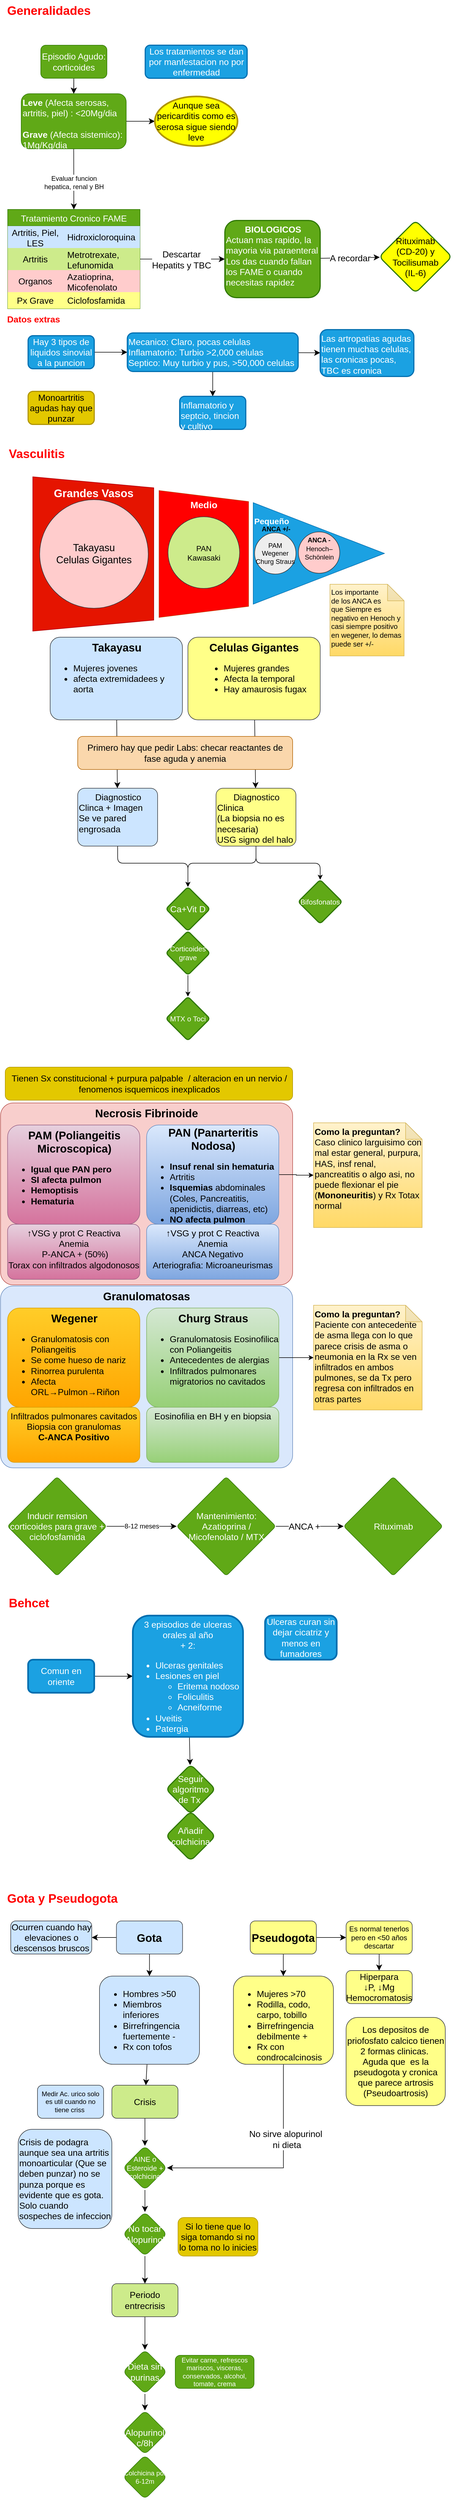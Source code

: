 <mxfile version="21.3.8" type="github">
  <diagram name="Page-1" id="YMc2Lb0-uA0RhdW9XWHS">
    <mxGraphModel dx="1333" dy="1077" grid="1" gridSize="10" guides="1" tooltips="1" connect="1" arrows="1" fold="1" page="1" pageScale="1" pageWidth="850" pageHeight="1100" math="0" shadow="0">
      <root>
        <mxCell id="0" />
        <mxCell id="1" parent="0" />
        <mxCell id="4y5AUWpvbyg9ipKsHKwL-21" value="" style="triangle;whiteSpace=wrap;html=1;fillColor=#1ba1e2;fontColor=#ffffff;strokeColor=#006EAF;" vertex="1" parent="1">
          <mxGeometry x="488.5" y="952" width="238" height="184" as="geometry" />
        </mxCell>
        <mxCell id="4y5AUWpvbyg9ipKsHKwL-20" value="Medio" style="shape=trapezoid;perimeter=trapezoidPerimeter;whiteSpace=wrap;html=1;fixedSize=1;direction=south;fillColor=#FF0000;strokeColor=#C73500;fontColor=#FFFFFF;verticalAlign=top;fontStyle=1;fontSize=17;spacingTop=10;" vertex="1" parent="1">
          <mxGeometry x="317.63" y="930" width="162.37" height="230" as="geometry" />
        </mxCell>
        <mxCell id="4y5AUWpvbyg9ipKsHKwL-19" value="Grandes Vasos" style="shape=trapezoid;perimeter=trapezoidPerimeter;whiteSpace=wrap;html=1;fixedSize=1;direction=south;fillColor=#e51400;strokeColor=#B20000;fontColor=#ffffff;verticalAlign=top;fontStyle=1;fontSize=20;spacingTop=11;" vertex="1" parent="1">
          <mxGeometry x="88.5" y="905" width="219.5" height="280" as="geometry" />
        </mxCell>
        <mxCell id="4y5AUWpvbyg9ipKsHKwL-12" value="Granulomatosas" style="rounded=1;whiteSpace=wrap;html=1;fillColor=#dae8fc;strokeColor=#6c8ebf;arcSize=7;verticalAlign=top;fontStyle=1;fontSize=20;" vertex="1" parent="1">
          <mxGeometry x="30" y="2373" width="530" height="330" as="geometry" />
        </mxCell>
        <mxCell id="4y5AUWpvbyg9ipKsHKwL-11" value="Necrosis Fibrinoide" style="rounded=1;whiteSpace=wrap;html=1;fillColor=#f8cecc;strokeColor=#b85450;arcSize=7;verticalAlign=top;fontStyle=1;fontSize=20;" vertex="1" parent="1">
          <mxGeometry x="30" y="2041" width="530" height="330" as="geometry" />
        </mxCell>
        <mxCell id="9BNh7RZpfPYm2C82WYNC-1" value="Generalidades" style="text;strokeColor=none;fillColor=none;html=1;fontSize=22;fontStyle=1;verticalAlign=middle;align=left;fontColor=#FF0000;" parent="1" vertex="1">
          <mxGeometry x="40" y="40" width="100" height="40" as="geometry" />
        </mxCell>
        <mxCell id="K8N9iO58r2tab0btmSAy-5" value="" style="edgeStyle=none;curved=1;rounded=0;orthogonalLoop=1;jettySize=auto;html=1;fontSize=12;startSize=8;endSize=8;" parent="1" source="9BNh7RZpfPYm2C82WYNC-2" target="K8N9iO58r2tab0btmSAy-4" edge="1">
          <mxGeometry relative="1" as="geometry" />
        </mxCell>
        <mxCell id="K8N9iO58r2tab0btmSAy-6" value="Descartar&lt;br&gt;Hepatits y TBC" style="edgeLabel;html=1;align=center;verticalAlign=middle;resizable=0;points=[];fontSize=16;" parent="K8N9iO58r2tab0btmSAy-5" vertex="1" connectable="0">
          <mxGeometry x="-0.44" y="-1" relative="1" as="geometry">
            <mxPoint x="32" as="offset" />
          </mxGeometry>
        </mxCell>
        <mxCell id="9BNh7RZpfPYm2C82WYNC-2" value="Tratamiento Cronico FAME" style="shape=table;startSize=30;container=1;collapsible=0;childLayout=tableLayout;fixedRows=1;rowLines=0;fontStyle=0;strokeColor=#2D7600;fontSize=16;fillColor=#60a917;fontColor=#ffffff;" parent="1" vertex="1">
          <mxGeometry x="43" y="420" width="240" height="180" as="geometry" />
        </mxCell>
        <mxCell id="9BNh7RZpfPYm2C82WYNC-3" value="" style="shape=tableRow;horizontal=0;startSize=0;swimlaneHead=0;swimlaneBody=0;top=0;left=0;bottom=0;right=0;collapsible=0;dropTarget=0;fillColor=none;points=[[0,0.5],[1,0.5]];portConstraint=eastwest;strokeColor=inherit;fontSize=16;" parent="9BNh7RZpfPYm2C82WYNC-2" vertex="1">
          <mxGeometry y="30" width="240" height="40" as="geometry" />
        </mxCell>
        <mxCell id="9BNh7RZpfPYm2C82WYNC-4" value="Artritis, Piel, LES" style="shape=partialRectangle;html=1;whiteSpace=wrap;connectable=0;fillColor=#cce5ff;top=0;left=0;bottom=0;right=0;overflow=hidden;pointerEvents=1;strokeColor=#36393d;fontSize=16;" parent="9BNh7RZpfPYm2C82WYNC-3" vertex="1">
          <mxGeometry width="100" height="40" as="geometry">
            <mxRectangle width="100" height="40" as="alternateBounds" />
          </mxGeometry>
        </mxCell>
        <mxCell id="9BNh7RZpfPYm2C82WYNC-5" value="Hidroxicloroquina" style="shape=partialRectangle;html=1;whiteSpace=wrap;connectable=0;fillColor=#cce5ff;top=0;left=0;bottom=0;right=0;align=left;spacingLeft=6;overflow=hidden;strokeColor=#36393d;fontSize=16;" parent="9BNh7RZpfPYm2C82WYNC-3" vertex="1">
          <mxGeometry x="100" width="140" height="40" as="geometry">
            <mxRectangle width="140" height="40" as="alternateBounds" />
          </mxGeometry>
        </mxCell>
        <mxCell id="9BNh7RZpfPYm2C82WYNC-6" value="" style="shape=tableRow;horizontal=0;startSize=0;swimlaneHead=0;swimlaneBody=0;top=0;left=0;bottom=0;right=0;collapsible=0;dropTarget=0;fillColor=none;points=[[0,0.5],[1,0.5]];portConstraint=eastwest;strokeColor=inherit;fontSize=16;" parent="9BNh7RZpfPYm2C82WYNC-2" vertex="1">
          <mxGeometry y="70" width="240" height="40" as="geometry" />
        </mxCell>
        <mxCell id="9BNh7RZpfPYm2C82WYNC-7" value="Artritis" style="shape=partialRectangle;html=1;whiteSpace=wrap;connectable=0;fillColor=#cdeb8b;top=0;left=0;bottom=0;right=0;overflow=hidden;strokeColor=#36393d;fontSize=16;" parent="9BNh7RZpfPYm2C82WYNC-6" vertex="1">
          <mxGeometry width="100" height="40" as="geometry">
            <mxRectangle width="100" height="40" as="alternateBounds" />
          </mxGeometry>
        </mxCell>
        <mxCell id="9BNh7RZpfPYm2C82WYNC-8" value="Metrotrexate, Lefunomida" style="shape=partialRectangle;html=1;whiteSpace=wrap;connectable=0;fillColor=#cdeb8b;top=0;left=0;bottom=0;right=0;align=left;spacingLeft=6;overflow=hidden;strokeColor=#36393d;fontSize=16;" parent="9BNh7RZpfPYm2C82WYNC-6" vertex="1">
          <mxGeometry x="100" width="140" height="40" as="geometry">
            <mxRectangle width="140" height="40" as="alternateBounds" />
          </mxGeometry>
        </mxCell>
        <mxCell id="K8N9iO58r2tab0btmSAy-8" value="" style="rounded=1;whiteSpace=wrap;html=1;fontSize=16;" parent="9BNh7RZpfPYm2C82WYNC-6" vertex="1">
          <mxGeometry x="240" height="40" as="geometry">
            <mxRectangle width="NaN" height="40" as="alternateBounds" />
          </mxGeometry>
        </mxCell>
        <mxCell id="9BNh7RZpfPYm2C82WYNC-9" value="" style="shape=tableRow;horizontal=0;startSize=0;swimlaneHead=0;swimlaneBody=0;top=0;left=0;bottom=0;right=0;collapsible=0;dropTarget=0;fillColor=none;points=[[0,0.5],[1,0.5]];portConstraint=eastwest;strokeColor=inherit;fontSize=16;" parent="9BNh7RZpfPYm2C82WYNC-2" vertex="1">
          <mxGeometry y="110" width="240" height="40" as="geometry" />
        </mxCell>
        <mxCell id="9BNh7RZpfPYm2C82WYNC-10" value="Organos" style="shape=partialRectangle;html=1;whiteSpace=wrap;connectable=0;fillColor=#ffcccc;top=0;left=0;bottom=0;right=0;overflow=hidden;strokeColor=#36393d;fontSize=16;" parent="9BNh7RZpfPYm2C82WYNC-9" vertex="1">
          <mxGeometry width="100" height="40" as="geometry">
            <mxRectangle width="100" height="40" as="alternateBounds" />
          </mxGeometry>
        </mxCell>
        <mxCell id="9BNh7RZpfPYm2C82WYNC-11" value="Azatioprina, Micofenolato" style="shape=partialRectangle;html=1;whiteSpace=wrap;connectable=0;fillColor=#ffcccc;top=0;left=0;bottom=0;right=0;align=left;spacingLeft=6;overflow=hidden;strokeColor=#36393d;fontSize=16;" parent="9BNh7RZpfPYm2C82WYNC-9" vertex="1">
          <mxGeometry x="100" width="140" height="40" as="geometry">
            <mxRectangle width="140" height="40" as="alternateBounds" />
          </mxGeometry>
        </mxCell>
        <mxCell id="9BNh7RZpfPYm2C82WYNC-15" style="shape=tableRow;horizontal=0;startSize=0;swimlaneHead=0;swimlaneBody=0;top=0;left=0;bottom=0;right=0;collapsible=0;dropTarget=0;fillColor=none;points=[[0,0.5],[1,0.5]];portConstraint=eastwest;strokeColor=inherit;fontSize=16;" parent="9BNh7RZpfPYm2C82WYNC-2" vertex="1">
          <mxGeometry y="150" width="240" height="30" as="geometry" />
        </mxCell>
        <mxCell id="9BNh7RZpfPYm2C82WYNC-16" value="Px Grave" style="shape=partialRectangle;html=1;whiteSpace=wrap;connectable=0;fillColor=#ffff88;top=0;left=0;bottom=0;right=0;overflow=hidden;strokeColor=#36393d;fontSize=16;" parent="9BNh7RZpfPYm2C82WYNC-15" vertex="1">
          <mxGeometry width="100" height="30" as="geometry">
            <mxRectangle width="100" height="30" as="alternateBounds" />
          </mxGeometry>
        </mxCell>
        <mxCell id="9BNh7RZpfPYm2C82WYNC-17" value="Ciclofosfamida" style="shape=partialRectangle;html=1;whiteSpace=wrap;connectable=0;fillColor=#ffff88;top=0;left=0;bottom=0;right=0;align=left;spacingLeft=6;overflow=hidden;strokeColor=#36393d;fontSize=16;" parent="9BNh7RZpfPYm2C82WYNC-15" vertex="1">
          <mxGeometry x="100" width="140" height="30" as="geometry">
            <mxRectangle width="140" height="30" as="alternateBounds" />
          </mxGeometry>
        </mxCell>
        <mxCell id="K8N9iO58r2tab0btmSAy-10" value="" style="rounded=1;whiteSpace=wrap;html=1;fontSize=16;" parent="9BNh7RZpfPYm2C82WYNC-15" vertex="1">
          <mxGeometry x="240" height="30" as="geometry">
            <mxRectangle width="NaN" height="30" as="alternateBounds" />
          </mxGeometry>
        </mxCell>
        <mxCell id="K8N9iO58r2tab0btmSAy-16" value="A recordar" style="edgeStyle=none;curved=1;rounded=0;orthogonalLoop=1;jettySize=auto;html=1;fontSize=16;startSize=8;endSize=8;" parent="1" source="K8N9iO58r2tab0btmSAy-4" target="K8N9iO58r2tab0btmSAy-15" edge="1">
          <mxGeometry relative="1" as="geometry" />
        </mxCell>
        <mxCell id="K8N9iO58r2tab0btmSAy-4" value="&lt;div style=&quot;text-align: center;&quot;&gt;&lt;span style=&quot;background-color: initial;&quot;&gt;&lt;b&gt;BIOLOGICOS&lt;/b&gt;&lt;/span&gt;&lt;/div&gt;Actuan mas rapido, la mayoria via paraenteral&lt;br&gt;Los das cuando fallan los FAME o cuando necesitas rapidez" style="whiteSpace=wrap;html=1;fontSize=16;fillColor=#60a917;strokeColor=#2D7600;fontColor=#ffffff;startSize=30;fontStyle=0;align=left;rounded=1;verticalAlign=top;strokeWidth=2;" parent="1" vertex="1">
          <mxGeometry x="437" y="440" width="173" height="140" as="geometry" />
        </mxCell>
        <mxCell id="K8N9iO58r2tab0btmSAy-14" value="Evaluar funcion &lt;br&gt;hepatica, renal y BH" style="edgeStyle=none;curved=1;rounded=0;orthogonalLoop=1;jettySize=auto;html=1;entryX=0.5;entryY=0;entryDx=0;entryDy=0;fontSize=12;startSize=8;endSize=8;exitX=0.5;exitY=1;exitDx=0;exitDy=0;" parent="1" source="K8N9iO58r2tab0btmSAy-27" target="9BNh7RZpfPYm2C82WYNC-2" edge="1">
          <mxGeometry x="0.111" relative="1" as="geometry">
            <mxPoint x="163" y="184" as="sourcePoint" />
            <mxPoint x="162" y="371" as="targetPoint" />
            <mxPoint as="offset" />
          </mxGeometry>
        </mxCell>
        <mxCell id="K8N9iO58r2tab0btmSAy-28" value="" style="edgeStyle=none;curved=1;rounded=0;orthogonalLoop=1;jettySize=auto;html=1;fontSize=12;startSize=8;endSize=8;" parent="1" source="K8N9iO58r2tab0btmSAy-7" target="K8N9iO58r2tab0btmSAy-27" edge="1">
          <mxGeometry relative="1" as="geometry" />
        </mxCell>
        <mxCell id="K8N9iO58r2tab0btmSAy-7" value="Episodio Agudo:&lt;br&gt;corticoides" style="rounded=1;whiteSpace=wrap;html=1;fontSize=16;fillColor=#60a917;fontColor=#ffffff;strokeColor=#2D7600;" parent="1" vertex="1">
          <mxGeometry x="103" y="122" width="120" height="60" as="geometry" />
        </mxCell>
        <mxCell id="K8N9iO58r2tab0btmSAy-15" value="Rituximab&lt;br&gt;(CD-20) y Tocilisumab &lt;br&gt;(IL-6)" style="rhombus;whiteSpace=wrap;html=1;fontSize=16;align=center;verticalAlign=middle;fillColor=#FFFF00;strokeColor=#2D7600;fontColor=#000000;startSize=30;fontStyle=0;rounded=1;strokeWidth=2;" parent="1" vertex="1">
          <mxGeometry x="717" y="440" width="132" height="131.5" as="geometry" />
        </mxCell>
        <mxCell id="K8N9iO58r2tab0btmSAy-21" value="" style="edgeStyle=none;curved=1;rounded=0;orthogonalLoop=1;jettySize=auto;html=1;fontSize=12;startSize=8;endSize=8;" parent="1" source="K8N9iO58r2tab0btmSAy-17" target="K8N9iO58r2tab0btmSAy-20" edge="1">
          <mxGeometry relative="1" as="geometry" />
        </mxCell>
        <mxCell id="K8N9iO58r2tab0btmSAy-17" value="Hay 3 tipos de liquidos sinovial a la puncion" style="rounded=1;whiteSpace=wrap;html=1;fontSize=16;fillColor=#1ba1e2;fontColor=#ffffff;strokeColor=#006EAF;strokeWidth=2;" parent="1" vertex="1">
          <mxGeometry x="80" y="649" width="120" height="60" as="geometry" />
        </mxCell>
        <mxCell id="K8N9iO58r2tab0btmSAy-18" value="Datos extras" style="text;strokeColor=none;fillColor=none;html=1;fontSize=16;fontStyle=1;verticalAlign=middle;align=left;fontColor=#FF0000;" parent="1" vertex="1">
          <mxGeometry x="40" y="599" width="100" height="40" as="geometry" />
        </mxCell>
        <mxCell id="K8N9iO58r2tab0btmSAy-23" value="" style="edgeStyle=none;curved=1;rounded=0;orthogonalLoop=1;jettySize=auto;html=1;fontSize=12;startSize=8;endSize=8;" parent="1" source="K8N9iO58r2tab0btmSAy-20" target="K8N9iO58r2tab0btmSAy-22" edge="1">
          <mxGeometry relative="1" as="geometry" />
        </mxCell>
        <mxCell id="K8N9iO58r2tab0btmSAy-25" value="" style="edgeStyle=none;curved=1;rounded=0;orthogonalLoop=1;jettySize=auto;html=1;fontSize=12;startSize=8;endSize=8;" parent="1" source="K8N9iO58r2tab0btmSAy-20" target="K8N9iO58r2tab0btmSAy-24" edge="1">
          <mxGeometry relative="1" as="geometry" />
        </mxCell>
        <mxCell id="K8N9iO58r2tab0btmSAy-20" value="&lt;div style=&quot;&quot;&gt;&lt;span style=&quot;background-color: initial;&quot;&gt;Mecanico: Claro, pocas celulas&lt;/span&gt;&lt;/div&gt;&lt;div style=&quot;&quot;&gt;&lt;span style=&quot;background-color: initial;&quot;&gt;Inflamatorio: Turbio &amp;gt;2,000 celulas&lt;/span&gt;&lt;/div&gt;&lt;div style=&quot;&quot;&gt;&lt;span style=&quot;background-color: initial;&quot;&gt;Septico: Muy turbio y pus, &amp;gt;50,000 celulas&lt;/span&gt;&lt;/div&gt;" style="rounded=1;whiteSpace=wrap;html=1;fontSize=16;align=left;verticalAlign=top;fillColor=#1ba1e2;fontColor=#ffffff;strokeColor=#006EAF;strokeWidth=2;" parent="1" vertex="1">
          <mxGeometry x="260" y="644" width="310" height="70" as="geometry" />
        </mxCell>
        <mxCell id="K8N9iO58r2tab0btmSAy-22" value="Las artropatias agudas tienen muchas celulas, las cronicas pocas, TBC es cronica" style="whiteSpace=wrap;html=1;fontSize=16;align=left;verticalAlign=top;rounded=1;fillColor=#1ba1e2;fontColor=#ffffff;strokeColor=#006EAF;strokeWidth=2;" parent="1" vertex="1">
          <mxGeometry x="610" y="638" width="170" height="85" as="geometry" />
        </mxCell>
        <mxCell id="K8N9iO58r2tab0btmSAy-24" value="Inflamatorio y septcio, tincion y cultivo" style="whiteSpace=wrap;html=1;fontSize=16;align=left;verticalAlign=top;rounded=1;fillColor=#1ba1e2;fontColor=#ffffff;strokeColor=#006EAF;strokeWidth=2;" parent="1" vertex="1">
          <mxGeometry x="355" y="759" width="120" height="60" as="geometry" />
        </mxCell>
        <mxCell id="K8N9iO58r2tab0btmSAy-26" value="Los tratamientos se dan por manfestacion no por enfermedad" style="rounded=1;whiteSpace=wrap;html=1;fontSize=16;fillColor=#1ba1e2;fontColor=#ffffff;strokeColor=#006EAF;strokeWidth=2;" parent="1" vertex="1">
          <mxGeometry x="292.5" y="122" width="185" height="60" as="geometry" />
        </mxCell>
        <mxCell id="K8N9iO58r2tab0btmSAy-29" value="" style="edgeStyle=none;curved=1;rounded=0;orthogonalLoop=1;jettySize=auto;html=1;entryX=0.5;entryY=0;entryDx=0;entryDy=0;fontSize=12;startSize=8;endSize=8;exitX=0.5;exitY=1;exitDx=0;exitDy=0;" parent="1" target="K8N9iO58r2tab0btmSAy-27" edge="1">
          <mxGeometry x="0.348" relative="1" as="geometry">
            <mxPoint x="163" y="184" as="sourcePoint" />
            <mxPoint x="162" y="371" as="targetPoint" />
            <mxPoint as="offset" />
          </mxGeometry>
        </mxCell>
        <mxCell id="K8N9iO58r2tab0btmSAy-32" value="" style="edgeStyle=none;curved=1;rounded=0;orthogonalLoop=1;jettySize=auto;html=1;fontSize=12;startSize=8;endSize=8;" parent="1" source="K8N9iO58r2tab0btmSAy-27" target="K8N9iO58r2tab0btmSAy-31" edge="1">
          <mxGeometry relative="1" as="geometry" />
        </mxCell>
        <mxCell id="K8N9iO58r2tab0btmSAy-27" value="&lt;b&gt;Leve &lt;/b&gt;(Afecta serosas, artritis, piel) : &amp;lt;20Mg/dia&lt;br&gt;&lt;br&gt;&lt;b&gt;Grave &lt;/b&gt;(Afecta sistemico): 1Mg/Kg/dia" style="rounded=1;whiteSpace=wrap;html=1;fontSize=16;fillColor=#60a917;fontColor=#ffffff;strokeColor=#2D7600;verticalAlign=top;align=left;" parent="1" vertex="1">
          <mxGeometry x="67.5" y="210" width="190.5" height="100" as="geometry" />
        </mxCell>
        <mxCell id="K8N9iO58r2tab0btmSAy-31" value="Aunque sea pericarditis como es serosa sigue siendo leve" style="ellipse;whiteSpace=wrap;html=1;fontSize=16;fillColor=#FFFF00;strokeColor=#B09500;fontColor=#000000;rounded=1;strokeWidth=3;" parent="1" vertex="1">
          <mxGeometry x="310" y="215" width="150" height="90" as="geometry" />
        </mxCell>
        <mxCell id="mQVOSBeh4m7pWJb2d_9q-5" value="Vasculitis" style="text;strokeColor=none;fillColor=none;html=1;fontSize=22;fontStyle=1;verticalAlign=middle;align=left;fontColor=#FF0000;" parent="1" vertex="1">
          <mxGeometry x="43" y="844" width="100" height="40" as="geometry" />
        </mxCell>
        <mxCell id="mQVOSBeh4m7pWJb2d_9q-10" value="" style="edgeStyle=none;curved=1;rounded=0;orthogonalLoop=1;jettySize=auto;html=1;fontSize=12;startSize=8;endSize=8;" parent="1" source="mQVOSBeh4m7pWJb2d_9q-7" target="mQVOSBeh4m7pWJb2d_9q-9" edge="1">
          <mxGeometry relative="1" as="geometry" />
        </mxCell>
        <mxCell id="mQVOSBeh4m7pWJb2d_9q-7" value="&lt;div style=&quot;text-align: center;&quot;&gt;&lt;span style=&quot;background-color: initial;&quot;&gt;&lt;b&gt;&lt;font style=&quot;font-size: 20px;&quot;&gt;Takayasu&lt;/font&gt;&lt;/b&gt;&lt;/span&gt;&lt;/div&gt;&lt;ul&gt;&lt;li&gt;Mujeres jovenes&lt;/li&gt;&lt;li&gt;afecta extremidadees y aorta&lt;/li&gt;&lt;/ul&gt;" style="rounded=1;whiteSpace=wrap;html=1;fontSize=16;verticalAlign=top;align=left;arcSize=12;fillColor=#cce5ff;strokeColor=#36393d;" parent="1" vertex="1">
          <mxGeometry x="120" y="1196" width="240" height="150" as="geometry" />
        </mxCell>
        <mxCell id="mQVOSBeh4m7pWJb2d_9q-12" value="" style="edgeStyle=none;curved=1;rounded=0;orthogonalLoop=1;jettySize=auto;html=1;fontSize=12;startSize=8;endSize=8;" parent="1" source="mQVOSBeh4m7pWJb2d_9q-8" target="mQVOSBeh4m7pWJb2d_9q-11" edge="1">
          <mxGeometry relative="1" as="geometry" />
        </mxCell>
        <mxCell id="mQVOSBeh4m7pWJb2d_9q-8" value="&lt;div style=&quot;&quot;&gt;&lt;span style=&quot;background-color: initial;&quot;&gt;&lt;b&gt;&lt;font style=&quot;font-size: 20px;&quot;&gt;Celulas Gigantes&lt;/font&gt;&lt;/b&gt;&lt;/span&gt;&lt;/div&gt;&lt;ul&gt;&lt;li style=&quot;text-align: left;&quot;&gt;Mujeres grandes&lt;/li&gt;&lt;li style=&quot;text-align: left;&quot;&gt;Afecta la temporal&lt;/li&gt;&lt;li style=&quot;text-align: left;&quot;&gt;Hay amaurosis fugax&lt;/li&gt;&lt;/ul&gt;" style="rounded=1;whiteSpace=wrap;html=1;fontSize=16;verticalAlign=top;align=center;arcSize=12;fillColor=#ffff88;strokeColor=#36393d;" parent="1" vertex="1">
          <mxGeometry x="370" y="1196" width="240" height="150" as="geometry" />
        </mxCell>
        <mxCell id="4y5AUWpvbyg9ipKsHKwL-5" value="" style="edgeStyle=orthogonalEdgeStyle;orthogonalLoop=1;jettySize=auto;html=1;rounded=1;" edge="1" parent="1" source="mQVOSBeh4m7pWJb2d_9q-9" target="4y5AUWpvbyg9ipKsHKwL-4">
          <mxGeometry relative="1" as="geometry">
            <Array as="points">
              <mxPoint x="243" y="1606" />
              <mxPoint x="370" y="1606" />
            </Array>
          </mxGeometry>
        </mxCell>
        <mxCell id="mQVOSBeh4m7pWJb2d_9q-9" value="&lt;div style=&quot;text-align: center;&quot;&gt;&lt;span style=&quot;background-color: initial;&quot;&gt;Diagnostico&lt;/span&gt;&lt;/div&gt;Clinca + Imagen&lt;br&gt;Se ve pared engrosada" style="whiteSpace=wrap;html=1;fontSize=16;align=left;verticalAlign=top;rounded=1;arcSize=12;fillColor=#cce5ff;strokeColor=#36393d;" parent="1" vertex="1">
          <mxGeometry x="170" y="1470" width="145" height="105" as="geometry" />
        </mxCell>
        <mxCell id="4y5AUWpvbyg9ipKsHKwL-3" value="" style="edgeStyle=orthogonalEdgeStyle;rounded=1;orthogonalLoop=1;jettySize=auto;html=1;" edge="1" parent="1" source="mQVOSBeh4m7pWJb2d_9q-11" target="4y5AUWpvbyg9ipKsHKwL-2">
          <mxGeometry relative="1" as="geometry">
            <Array as="points">
              <mxPoint x="494" y="1606" />
              <mxPoint x="610" y="1606" />
            </Array>
          </mxGeometry>
        </mxCell>
        <mxCell id="4y5AUWpvbyg9ipKsHKwL-6" style="edgeStyle=orthogonalEdgeStyle;orthogonalLoop=1;jettySize=auto;html=1;rounded=1;" edge="1" parent="1" source="mQVOSBeh4m7pWJb2d_9q-11" target="4y5AUWpvbyg9ipKsHKwL-4">
          <mxGeometry relative="1" as="geometry">
            <Array as="points">
              <mxPoint x="494" y="1606" />
              <mxPoint x="370" y="1606" />
            </Array>
          </mxGeometry>
        </mxCell>
        <mxCell id="mQVOSBeh4m7pWJb2d_9q-11" value="&lt;div style=&quot;text-align: center;&quot;&gt;&lt;span style=&quot;background-color: initial;&quot;&gt;Diagnostico&lt;/span&gt;&lt;/div&gt;&lt;div style=&quot;&quot;&gt;&lt;span style=&quot;background-color: initial;&quot;&gt;Clinica&lt;/span&gt;&lt;/div&gt;(La biopsia no es necesaria)&lt;br&gt;USG signo del halo" style="whiteSpace=wrap;html=1;fontSize=16;align=left;verticalAlign=top;rounded=1;arcSize=12;fillColor=#ffff88;strokeColor=#36393d;" parent="1" vertex="1">
          <mxGeometry x="421" y="1470" width="145" height="105" as="geometry" />
        </mxCell>
        <mxCell id="mQVOSBeh4m7pWJb2d_9q-13" value="Primero hay que pedir Labs: checar reactantes de fase aguda y anemia" style="rounded=1;whiteSpace=wrap;html=1;fontSize=16;fillColor=#fad7ac;strokeColor=#b46504;" parent="1" vertex="1">
          <mxGeometry x="170" y="1376" width="390" height="60" as="geometry" />
        </mxCell>
        <mxCell id="4y5AUWpvbyg9ipKsHKwL-14" value="" style="edgeStyle=orthogonalEdgeStyle;rounded=0;orthogonalLoop=1;jettySize=auto;html=1;" edge="1" parent="1" source="mQVOSBeh4m7pWJb2d_9q-18" target="mQVOSBeh4m7pWJb2d_9q-22">
          <mxGeometry relative="1" as="geometry" />
        </mxCell>
        <mxCell id="mQVOSBeh4m7pWJb2d_9q-18" value="&lt;div style=&quot;text-align: center;&quot;&gt;&lt;span style=&quot;background-color: initial;&quot;&gt;&lt;b&gt;&lt;font style=&quot;font-size: 20px;&quot;&gt;PAN (Panarteritis Nodosa)&lt;/font&gt;&lt;/b&gt;&lt;/span&gt;&lt;/div&gt;&lt;ul&gt;&lt;li&gt;&lt;b&gt;Insuf renal sin hematuria&lt;/b&gt;&lt;/li&gt;&lt;li&gt;Artritis&lt;/li&gt;&lt;li&gt;&lt;b&gt;Isquemias &lt;/b&gt;abdominales (Coles, Pancreatitis, apenidictis, diarreas, etc)&lt;/li&gt;&lt;li&gt;&lt;b&gt;NO afecta pulmon&lt;/b&gt;&lt;/li&gt;&lt;/ul&gt;" style="rounded=1;whiteSpace=wrap;html=1;fontSize=16;verticalAlign=top;align=left;arcSize=12;fillColor=#dae8fc;strokeColor=#6c8ebf;gradientColor=#7ea6e0;spacingTop=-5;" parent="1" vertex="1">
          <mxGeometry x="295" y="2081" width="240" height="180" as="geometry" />
        </mxCell>
        <mxCell id="mQVOSBeh4m7pWJb2d_9q-20" value="Tienen Sx constitucional + purpura palpable&amp;nbsp; / alteracion en un nervio / fenomenos isquemicos inexplicados" style="rounded=1;whiteSpace=wrap;html=1;fontSize=16;fillColor=#e3c800;strokeColor=#B09500;fontColor=#000000;" parent="1" vertex="1">
          <mxGeometry x="38.5" y="1976" width="521.5" height="60" as="geometry" />
        </mxCell>
        <mxCell id="mQVOSBeh4m7pWJb2d_9q-22" value="&lt;b&gt;Como la preguntan?&lt;br&gt;&lt;/b&gt;Caso clinico larguisimo con mal estar general, purpura, HAS, insf renal, pancreatitis o algo asi, no puede flexionar el pie (&lt;b&gt;Mononeuritis&lt;/b&gt;) y Rx Totax normal" style="shape=note;whiteSpace=wrap;html=1;backgroundOutline=1;darkOpacity=0.05;fontSize=16;align=left;verticalAlign=top;fillColor=#fff2cc;gradientColor=#ffd966;strokeColor=#d6b656;" parent="1" vertex="1">
          <mxGeometry x="598" y="2077" width="197" height="190" as="geometry" />
        </mxCell>
        <mxCell id="mQVOSBeh4m7pWJb2d_9q-23" value="&lt;div style=&quot;&quot;&gt;&lt;span&gt;↑VSG y prot C Reactiva&lt;br&gt;Anemia&lt;/span&gt;&lt;/div&gt;&lt;div style=&quot;&quot;&gt;&lt;span&gt;ANCA Negativo&lt;br&gt;Arteriografia: Microaneurismas&lt;/span&gt;&lt;/div&gt;" style="rounded=1;whiteSpace=wrap;html=1;fontSize=16;verticalAlign=top;align=center;arcSize=12;fillColor=#dae8fc;strokeColor=#6c8ebf;fontStyle=0;gradientColor=#7ea6e0;" parent="1" vertex="1">
          <mxGeometry x="295" y="2261" width="240" height="100" as="geometry" />
        </mxCell>
        <mxCell id="mQVOSBeh4m7pWJb2d_9q-24" value="&lt;div style=&quot;text-align: center;&quot;&gt;&lt;span style=&quot;background-color: initial;&quot;&gt;&lt;b&gt;&lt;font style=&quot;font-size: 20px;&quot;&gt;PAM (Poliangeitis Microscopica)&lt;/font&gt;&lt;/b&gt;&lt;/span&gt;&lt;/div&gt;&lt;ul&gt;&lt;li&gt;&lt;b&gt;Igual que PAN pero&lt;/b&gt;&lt;/li&gt;&lt;li&gt;&lt;b&gt;SI afecta pulmon&lt;/b&gt;&lt;/li&gt;&lt;li&gt;&lt;b&gt;Hemoptisis&lt;/b&gt;&lt;/li&gt;&lt;li&gt;&lt;b&gt;Hematuria&lt;/b&gt;&lt;/li&gt;&lt;/ul&gt;" style="rounded=1;whiteSpace=wrap;html=1;fontSize=16;verticalAlign=top;align=left;arcSize=12;fillColor=#e6d0de;strokeColor=#996185;gradientColor=#d5739d;" parent="1" vertex="1">
          <mxGeometry x="42.75" y="2081" width="240" height="180" as="geometry" />
        </mxCell>
        <mxCell id="mQVOSBeh4m7pWJb2d_9q-25" value="&lt;div style=&quot;&quot;&gt;&lt;span&gt;↑VSG y prot C Reactiva&lt;br&gt;Anemia&lt;/span&gt;&lt;/div&gt;&lt;div style=&quot;&quot;&gt;&lt;span&gt;&amp;nbsp;P-ANCA + (50%)&lt;br&gt;Torax con infiltrados algodonosos&lt;/span&gt;&lt;/div&gt;" style="rounded=1;whiteSpace=wrap;html=1;fontSize=16;verticalAlign=top;align=center;arcSize=12;fillColor=#e6d0de;strokeColor=#996185;fontStyle=0;gradientColor=#d5739d;" parent="1" vertex="1">
          <mxGeometry x="42.75" y="2261" width="240" height="100" as="geometry" />
        </mxCell>
        <mxCell id="4y5AUWpvbyg9ipKsHKwL-13" style="edgeStyle=orthogonalEdgeStyle;rounded=0;orthogonalLoop=1;jettySize=auto;html=1;" edge="1" parent="1" source="mQVOSBeh4m7pWJb2d_9q-26" target="mQVOSBeh4m7pWJb2d_9q-28">
          <mxGeometry relative="1" as="geometry" />
        </mxCell>
        <mxCell id="mQVOSBeh4m7pWJb2d_9q-26" value="&lt;div style=&quot;text-align: center;&quot;&gt;&lt;span style=&quot;background-color: initial;&quot;&gt;&lt;b&gt;&lt;font style=&quot;font-size: 20px;&quot;&gt;Churg Straus&lt;/font&gt;&lt;/b&gt;&lt;/span&gt;&lt;/div&gt;&lt;ul&gt;&lt;li&gt;Granulomatosis Eosinofilica con Poliangeitis&lt;/li&gt;&lt;li&gt;Antecedentes de alergias&lt;/li&gt;&lt;li&gt;Infiltrados pulmonares migratorios no cavitados&lt;/li&gt;&lt;/ul&gt;" style="rounded=1;whiteSpace=wrap;html=1;fontSize=16;verticalAlign=top;align=left;arcSize=12;fillColor=#d5e8d4;strokeColor=#82b366;gradientColor=#97d077;" parent="1" vertex="1">
          <mxGeometry x="295" y="2413" width="240" height="180" as="geometry" />
        </mxCell>
        <mxCell id="mQVOSBeh4m7pWJb2d_9q-27" value="&lt;div style=&quot;&quot;&gt;Eosinofilia en BH y en biopsia&lt;/div&gt;&lt;div style=&quot;&quot;&gt;&lt;br&gt;&lt;/div&gt;" style="rounded=1;whiteSpace=wrap;html=1;fontSize=16;verticalAlign=top;align=center;arcSize=12;fillColor=#d5e8d4;strokeColor=#82b366;fontStyle=0;gradientColor=#97d077;" parent="1" vertex="1">
          <mxGeometry x="295" y="2593" width="240" height="100" as="geometry" />
        </mxCell>
        <mxCell id="mQVOSBeh4m7pWJb2d_9q-28" value="&lt;b&gt;Como la preguntan?&lt;br&gt;&lt;/b&gt;Paciente con antecedente de asma llega con lo que parece crisis de asma o neumonia en la Rx se ven infiltrados en ambos pulmones, se da Tx pero regresa con infiltrados en otras partes" style="shape=note;whiteSpace=wrap;html=1;backgroundOutline=1;darkOpacity=0.05;fontSize=16;align=left;verticalAlign=top;fillColor=#fff2cc;gradientColor=#ffd966;strokeColor=#d6b656;" parent="1" vertex="1">
          <mxGeometry x="598" y="2408" width="197" height="190" as="geometry" />
        </mxCell>
        <mxCell id="mQVOSBeh4m7pWJb2d_9q-30" value="&lt;div style=&quot;text-align: center;&quot;&gt;&lt;span style=&quot;font-size: 20px;&quot;&gt;&lt;b&gt;Wegener&lt;/b&gt;&lt;/span&gt;&lt;/div&gt;&lt;ul&gt;&lt;li&gt;Granulomatosis con Poliangeitis&lt;/li&gt;&lt;li&gt;Se come hueso de nariz&lt;/li&gt;&lt;li&gt;Rinorrea purulenta&lt;/li&gt;&lt;li&gt;Afecta ORL→Pulmon→Riñon&lt;/li&gt;&lt;/ul&gt;" style="rounded=1;whiteSpace=wrap;html=1;fontSize=16;verticalAlign=top;align=left;arcSize=12;fillColor=#ffcd28;strokeColor=#d79b00;gradientColor=#ffa500;" parent="1" vertex="1">
          <mxGeometry x="42.75" y="2413" width="240" height="180" as="geometry" />
        </mxCell>
        <mxCell id="mQVOSBeh4m7pWJb2d_9q-31" value="&lt;div style=&quot;&quot;&gt;Infiltrados pulmonares cavitados&lt;/div&gt;&lt;div style=&quot;&quot;&gt;Biopsia con granulomas&lt;/div&gt;&lt;div style=&quot;&quot;&gt;&lt;b&gt;C-ANCA Positivo&lt;/b&gt;&lt;/div&gt;" style="rounded=1;whiteSpace=wrap;html=1;fontSize=16;verticalAlign=top;align=center;arcSize=12;fillColor=#ffcd28;strokeColor=#d79b00;fontStyle=0;gradientColor=#ffa500;" parent="1" vertex="1">
          <mxGeometry x="42.75" y="2593" width="240" height="100" as="geometry" />
        </mxCell>
        <mxCell id="mQVOSBeh4m7pWJb2d_9q-35" value="8-12 meses" style="edgeStyle=none;curved=1;rounded=0;orthogonalLoop=1;jettySize=auto;html=1;fontSize=12;startSize=8;endSize=8;" parent="1" source="mQVOSBeh4m7pWJb2d_9q-32" target="mQVOSBeh4m7pWJb2d_9q-34" edge="1">
          <mxGeometry relative="1" as="geometry" />
        </mxCell>
        <mxCell id="mQVOSBeh4m7pWJb2d_9q-32" value="Inducir remsion corticoides para grave + ciclofosfamida" style="rhombus;whiteSpace=wrap;html=1;fontSize=16;verticalAlign=middle;fillColor=#60a917;strokeColor=#2D7600;rounded=1;arcSize=12;fontStyle=0;fontColor=#ffffff;" parent="1" vertex="1">
          <mxGeometry x="42.5" y="2719" width="180" height="180" as="geometry" />
        </mxCell>
        <mxCell id="mQVOSBeh4m7pWJb2d_9q-37" value="" style="edgeStyle=none;curved=1;rounded=0;orthogonalLoop=1;jettySize=auto;html=1;fontSize=12;startSize=8;endSize=8;" parent="1" source="mQVOSBeh4m7pWJb2d_9q-34" target="mQVOSBeh4m7pWJb2d_9q-36" edge="1">
          <mxGeometry relative="1" as="geometry" />
        </mxCell>
        <mxCell id="mQVOSBeh4m7pWJb2d_9q-38" value="ANCA +" style="edgeLabel;html=1;align=center;verticalAlign=middle;resizable=0;points=[];fontSize=16;" parent="mQVOSBeh4m7pWJb2d_9q-37" vertex="1" connectable="0">
          <mxGeometry x="-0.367" relative="1" as="geometry">
            <mxPoint x="12" as="offset" />
          </mxGeometry>
        </mxCell>
        <mxCell id="mQVOSBeh4m7pWJb2d_9q-34" value="Mantenimiento:&lt;br&gt;Azatioprina / Micofenolato / MTX" style="rhombus;whiteSpace=wrap;html=1;fontSize=16;verticalAlign=middle;fillColor=#60a917;strokeColor=#2D7600;rounded=1;arcSize=12;fontStyle=0;fontColor=#ffffff;" parent="1" vertex="1">
          <mxGeometry x="349.5" y="2719" width="180" height="180" as="geometry" />
        </mxCell>
        <mxCell id="mQVOSBeh4m7pWJb2d_9q-36" value="Rituximab" style="rhombus;whiteSpace=wrap;html=1;fontSize=16;verticalAlign=middle;fillColor=#60a917;strokeColor=#2D7600;rounded=1;arcSize=12;fontStyle=0;fontColor=#ffffff;" parent="1" vertex="1">
          <mxGeometry x="652.5" y="2719" width="180" height="180" as="geometry" />
        </mxCell>
        <mxCell id="mQVOSBeh4m7pWJb2d_9q-40" value="Behcet" style="text;strokeColor=none;fillColor=none;html=1;fontSize=22;fontStyle=1;verticalAlign=middle;align=left;fontColor=#FF0000;" parent="1" vertex="1">
          <mxGeometry x="43" y="2929" width="100" height="40" as="geometry" />
        </mxCell>
        <mxCell id="mQVOSBeh4m7pWJb2d_9q-44" value="" style="edgeStyle=none;curved=1;rounded=0;orthogonalLoop=1;jettySize=auto;html=1;fontSize=12;startSize=8;endSize=8;" parent="1" source="mQVOSBeh4m7pWJb2d_9q-42" target="mQVOSBeh4m7pWJb2d_9q-43" edge="1">
          <mxGeometry relative="1" as="geometry" />
        </mxCell>
        <mxCell id="mQVOSBeh4m7pWJb2d_9q-42" value="Comun en oriente" style="rounded=1;whiteSpace=wrap;html=1;fontSize=16;fillColor=#1ba1e2;fontColor=#ffffff;strokeColor=#006EAF;strokeWidth=3;" parent="1" vertex="1">
          <mxGeometry x="80" y="3051" width="120" height="60" as="geometry" />
        </mxCell>
        <mxCell id="mQVOSBeh4m7pWJb2d_9q-48" value="" style="edgeStyle=none;curved=1;rounded=0;orthogonalLoop=1;jettySize=auto;html=1;fontSize=12;startSize=8;endSize=8;" parent="1" source="mQVOSBeh4m7pWJb2d_9q-43" target="mQVOSBeh4m7pWJb2d_9q-47" edge="1">
          <mxGeometry relative="1" as="geometry" />
        </mxCell>
        <mxCell id="mQVOSBeh4m7pWJb2d_9q-43" value="3 episodios de ulceras orales al año&lt;br&gt;+ 2:&lt;br&gt;&lt;ul&gt;&lt;li style=&quot;text-align: left;&quot;&gt;Ulceras genitales&lt;/li&gt;&lt;li style=&quot;text-align: left;&quot;&gt;Lesiones en piel&lt;/li&gt;&lt;ul&gt;&lt;li style=&quot;text-align: left;&quot;&gt;Eritema nodoso&lt;/li&gt;&lt;li style=&quot;text-align: left;&quot;&gt;Foliculitis&lt;/li&gt;&lt;li style=&quot;text-align: left;&quot;&gt;Acneiforme&lt;/li&gt;&lt;/ul&gt;&lt;li style=&quot;text-align: left;&quot;&gt;Uveitis&lt;/li&gt;&lt;li style=&quot;text-align: left;&quot;&gt;Patergia&lt;/li&gt;&lt;/ul&gt;" style="rounded=1;whiteSpace=wrap;html=1;fontSize=16;verticalAlign=top;fillColor=#1ba1e2;fontColor=#ffffff;strokeColor=#006EAF;strokeWidth=3;" parent="1" vertex="1">
          <mxGeometry x="270" y="2971" width="200" height="220" as="geometry" />
        </mxCell>
        <mxCell id="mQVOSBeh4m7pWJb2d_9q-45" value="Ulceras curan sin dejar cicatriz y menos en fumadores" style="rounded=1;whiteSpace=wrap;html=1;fontSize=16;fillColor=#1ba1e2;fontColor=#ffffff;strokeColor=#006EAF;strokeWidth=3;" parent="1" vertex="1">
          <mxGeometry x="510" y="2971" width="130" height="80" as="geometry" />
        </mxCell>
        <mxCell id="mQVOSBeh4m7pWJb2d_9q-47" value="Seguir algoritmo de Tx&amp;nbsp;" style="rhombus;whiteSpace=wrap;html=1;fontSize=16;verticalAlign=middle;rounded=1;fillColor=#60a917;fontColor=#ffffff;strokeColor=#2D7600;strokeWidth=2;" parent="1" vertex="1">
          <mxGeometry x="330" y="3241" width="90" height="90" as="geometry" />
        </mxCell>
        <mxCell id="mQVOSBeh4m7pWJb2d_9q-49" value="Añadir colchicina" style="rhombus;whiteSpace=wrap;html=1;fontSize=16;verticalAlign=middle;rounded=1;fillColor=#60a917;fontColor=#ffffff;strokeColor=#2D7600;strokeWidth=2;" parent="1" vertex="1">
          <mxGeometry x="330" y="3326" width="90" height="90" as="geometry" />
        </mxCell>
        <mxCell id="B2miu2K40CoL7UvrQEE2-1" value="Gota y Pseudogota" style="text;strokeColor=none;fillColor=none;html=1;fontSize=22;fontStyle=1;verticalAlign=middle;align=left;fontColor=#FF0000;" parent="1" vertex="1">
          <mxGeometry x="40" y="3465" width="100" height="40" as="geometry" />
        </mxCell>
        <mxCell id="B2miu2K40CoL7UvrQEE2-5" value="" style="edgeStyle=none;curved=1;rounded=0;orthogonalLoop=1;jettySize=auto;html=1;fontSize=12;startSize=8;endSize=8;" parent="1" source="B2miu2K40CoL7UvrQEE2-3" target="B2miu2K40CoL7UvrQEE2-4" edge="1">
          <mxGeometry relative="1" as="geometry" />
        </mxCell>
        <mxCell id="B2miu2K40CoL7UvrQEE2-42" style="edgeStyle=none;curved=1;rounded=0;orthogonalLoop=1;jettySize=auto;html=1;fontSize=12;startSize=8;endSize=8;" parent="1" source="B2miu2K40CoL7UvrQEE2-3" target="B2miu2K40CoL7UvrQEE2-39" edge="1">
          <mxGeometry relative="1" as="geometry" />
        </mxCell>
        <mxCell id="B2miu2K40CoL7UvrQEE2-3" value="Gota" style="rounded=1;whiteSpace=wrap;html=1;fontSize=20;fillColor=#cce5ff;strokeColor=#36393d;fontStyle=1" parent="1" vertex="1">
          <mxGeometry x="240.25" y="3525" width="120" height="60" as="geometry" />
        </mxCell>
        <mxCell id="B2miu2K40CoL7UvrQEE2-9" value="" style="edgeStyle=none;curved=1;rounded=0;orthogonalLoop=1;jettySize=auto;html=1;fontSize=12;startSize=8;endSize=8;" parent="1" source="B2miu2K40CoL7UvrQEE2-39" target="B2miu2K40CoL7UvrQEE2-8" edge="1">
          <mxGeometry relative="1" as="geometry" />
        </mxCell>
        <mxCell id="B2miu2K40CoL7UvrQEE2-4" value="Ocurren cuando hay elevaciones o descensos bruscos" style="rounded=1;whiteSpace=wrap;html=1;fontSize=16;fillColor=#cce5ff;strokeColor=#36393d;" parent="1" vertex="1">
          <mxGeometry x="48.5" y="3525" width="147" height="60" as="geometry" />
        </mxCell>
        <mxCell id="B2miu2K40CoL7UvrQEE2-14" value="" style="edgeStyle=none;curved=1;rounded=0;orthogonalLoop=1;jettySize=auto;html=1;fontSize=12;startSize=8;endSize=8;" parent="1" source="B2miu2K40CoL7UvrQEE2-8" target="B2miu2K40CoL7UvrQEE2-13" edge="1">
          <mxGeometry relative="1" as="geometry" />
        </mxCell>
        <mxCell id="B2miu2K40CoL7UvrQEE2-8" value="Crisis" style="whiteSpace=wrap;html=1;fontSize=16;rounded=1;fillColor=#cdeb8b;strokeColor=#36393d;" parent="1" vertex="1">
          <mxGeometry x="232" y="3823" width="120" height="60" as="geometry" />
        </mxCell>
        <mxCell id="B2miu2K40CoL7UvrQEE2-10" value="Crisis de podagra aunque sea una artritis monoarticular (Que se deben punzar) no se punza porque es evidente que es gota. Solo cuando sospeches de infeccion" style="rounded=1;whiteSpace=wrap;html=1;fontSize=16;align=left;fillColor=#cce5ff;strokeColor=#36393d;" parent="1" vertex="1">
          <mxGeometry x="62" y="3903" width="170" height="180" as="geometry" />
        </mxCell>
        <mxCell id="B2miu2K40CoL7UvrQEE2-16" value="" style="edgeStyle=none;curved=1;rounded=0;orthogonalLoop=1;jettySize=auto;html=1;fontSize=12;startSize=8;endSize=8;" parent="1" source="B2miu2K40CoL7UvrQEE2-13" target="B2miu2K40CoL7UvrQEE2-15" edge="1">
          <mxGeometry relative="1" as="geometry" />
        </mxCell>
        <mxCell id="B2miu2K40CoL7UvrQEE2-13" value="AINE o Esteroide + colchicina" style="rhombus;whiteSpace=wrap;html=1;fontSize=13;rounded=1;fillColor=#60a917;fontColor=#ffffff;strokeColor=#2D7600;" parent="1" vertex="1">
          <mxGeometry x="252" y="3933" width="80" height="80" as="geometry" />
        </mxCell>
        <mxCell id="B2miu2K40CoL7UvrQEE2-19" value="" style="edgeStyle=none;curved=1;rounded=0;orthogonalLoop=1;jettySize=auto;html=1;fontSize=12;startSize=8;endSize=8;" parent="1" source="B2miu2K40CoL7UvrQEE2-15" target="B2miu2K40CoL7UvrQEE2-18" edge="1">
          <mxGeometry relative="1" as="geometry" />
        </mxCell>
        <mxCell id="B2miu2K40CoL7UvrQEE2-15" value="No tocar Alopurinol" style="rhombus;whiteSpace=wrap;html=1;fontSize=16;rounded=1;fillColor=#60a917;fontColor=#ffffff;strokeColor=#2D7600;" parent="1" vertex="1">
          <mxGeometry x="252" y="4053" width="80" height="80" as="geometry" />
        </mxCell>
        <mxCell id="B2miu2K40CoL7UvrQEE2-17" value="Si lo tiene que lo siga tomando si no lo toma no lo inicies" style="rounded=1;whiteSpace=wrap;html=1;fontSize=16;fillColor=#e3c800;fontColor=#000000;strokeColor=#B09500;" parent="1" vertex="1">
          <mxGeometry x="352" y="4063" width="145" height="70" as="geometry" />
        </mxCell>
        <mxCell id="B2miu2K40CoL7UvrQEE2-21" value="" style="edgeStyle=none;curved=1;rounded=0;orthogonalLoop=1;jettySize=auto;html=1;fontSize=12;startSize=8;endSize=8;" parent="1" source="B2miu2K40CoL7UvrQEE2-18" target="B2miu2K40CoL7UvrQEE2-20" edge="1">
          <mxGeometry relative="1" as="geometry" />
        </mxCell>
        <mxCell id="B2miu2K40CoL7UvrQEE2-18" value="Periodo entrecrisis" style="whiteSpace=wrap;html=1;fontSize=16;rounded=1;fillColor=#cdeb8b;strokeColor=#36393d;" parent="1" vertex="1">
          <mxGeometry x="232" y="4183" width="120" height="60" as="geometry" />
        </mxCell>
        <mxCell id="B2miu2K40CoL7UvrQEE2-25" value="" style="edgeStyle=none;curved=1;rounded=0;orthogonalLoop=1;jettySize=auto;html=1;fontSize=12;startSize=8;endSize=8;" parent="1" source="B2miu2K40CoL7UvrQEE2-20" target="B2miu2K40CoL7UvrQEE2-24" edge="1">
          <mxGeometry relative="1" as="geometry" />
        </mxCell>
        <mxCell id="B2miu2K40CoL7UvrQEE2-20" value="Dieta sin purinas" style="rhombus;whiteSpace=wrap;html=1;fontSize=16;rounded=1;fillColor=#60a917;fontColor=#ffffff;strokeColor=#2D7600;" parent="1" vertex="1">
          <mxGeometry x="252" y="4303" width="80" height="80" as="geometry" />
        </mxCell>
        <mxCell id="B2miu2K40CoL7UvrQEE2-22" value="Evitar carne, refrescos mariscos, visceras, conservados, alcohol, tomate, crema" style="rounded=1;whiteSpace=wrap;html=1;fontSize=12;fillColor=#60a917;fontColor=#ffffff;strokeColor=#2D7600;" parent="1" vertex="1">
          <mxGeometry x="347" y="4313" width="143" height="60" as="geometry" />
        </mxCell>
        <mxCell id="B2miu2K40CoL7UvrQEE2-23" value="Medir Ac. urico solo es util cuando no tiene criss&amp;nbsp;" style="rounded=1;whiteSpace=wrap;html=1;fontSize=12;fillColor=#cce5ff;strokeColor=#36393d;" parent="1" vertex="1">
          <mxGeometry x="97" y="3823" width="120" height="60" as="geometry" />
        </mxCell>
        <mxCell id="B2miu2K40CoL7UvrQEE2-24" value="&lt;br&gt;Alopurinol c/8h" style="rhombus;whiteSpace=wrap;html=1;fontSize=16;rounded=1;fillColor=#60a917;fontColor=#ffffff;strokeColor=#2D7600;" parent="1" vertex="1">
          <mxGeometry x="252" y="4413" width="80" height="80" as="geometry" />
        </mxCell>
        <mxCell id="B2miu2K40CoL7UvrQEE2-26" value="Colchicina por 6-12m" style="rhombus;whiteSpace=wrap;html=1;fontSize=12;rounded=1;fillColor=#60a917;fontColor=#ffffff;strokeColor=#2D7600;" parent="1" vertex="1">
          <mxGeometry x="252" y="4494" width="80" height="80" as="geometry" />
        </mxCell>
        <mxCell id="B2miu2K40CoL7UvrQEE2-45" style="edgeStyle=none;curved=1;rounded=0;orthogonalLoop=1;jettySize=auto;html=1;entryX=0.5;entryY=0;entryDx=0;entryDy=0;fontSize=12;startSize=8;endSize=8;" parent="1" source="B2miu2K40CoL7UvrQEE2-35" target="B2miu2K40CoL7UvrQEE2-37" edge="1">
          <mxGeometry relative="1" as="geometry" />
        </mxCell>
        <mxCell id="B2miu2K40CoL7UvrQEE2-35" value="Es normal tenerlos pero en &amp;lt;50 años descartar" style="whiteSpace=wrap;html=1;fontSize=13;rounded=1;fillColor=#ffff88;strokeColor=#36393d;" parent="1" vertex="1">
          <mxGeometry x="657" y="3525" width="120" height="60" as="geometry" />
        </mxCell>
        <mxCell id="B2miu2K40CoL7UvrQEE2-37" value="Hiperpara&lt;br&gt;↓P, ↓Mg&lt;br&gt;Hemocromatosis" style="whiteSpace=wrap;html=1;fontSize=16;rounded=1;fillColor=#ffff88;strokeColor=#36393d;" parent="1" vertex="1">
          <mxGeometry x="657" y="3615" width="120" height="60" as="geometry" />
        </mxCell>
        <mxCell id="B2miu2K40CoL7UvrQEE2-48" style="edgeStyle=orthogonalEdgeStyle;rounded=0;orthogonalLoop=1;jettySize=auto;html=1;entryX=1;entryY=0.5;entryDx=0;entryDy=0;fontSize=12;startSize=8;endSize=8;" parent="1" source="B2miu2K40CoL7UvrQEE2-40" target="B2miu2K40CoL7UvrQEE2-13" edge="1">
          <mxGeometry relative="1" as="geometry">
            <Array as="points">
              <mxPoint x="543" y="3973" />
            </Array>
          </mxGeometry>
        </mxCell>
        <mxCell id="B2miu2K40CoL7UvrQEE2-49" value="No sirve alopurinol&lt;br&gt;&amp;nbsp;ni dieta" style="edgeLabel;html=1;align=center;verticalAlign=middle;resizable=0;points=[];fontSize=16;" parent="B2miu2K40CoL7UvrQEE2-48" vertex="1" connectable="0">
          <mxGeometry x="0.691" y="2" relative="1" as="geometry">
            <mxPoint x="153" y="-54" as="offset" />
          </mxGeometry>
        </mxCell>
        <mxCell id="B2miu2K40CoL7UvrQEE2-40" value="&lt;ul&gt;&lt;li&gt;Mujeres &amp;gt;70&lt;/li&gt;&lt;li&gt;Rodilla, codo, carpo, tobillo&lt;/li&gt;&lt;li&gt;Birrefringencia debilmente +&lt;br&gt;&lt;/li&gt;&lt;li&gt;Rx con condrocalcinosis&lt;/li&gt;&lt;/ul&gt;" style="rounded=1;whiteSpace=wrap;html=1;fontSize=16;align=left;verticalAlign=top;fillColor=#ffff88;strokeColor=#36393d;" parent="1" vertex="1">
          <mxGeometry x="452.5" y="3625" width="181.5" height="160" as="geometry" />
        </mxCell>
        <mxCell id="B2miu2K40CoL7UvrQEE2-39" value="&lt;ul&gt;&lt;li&gt;Hombres &amp;gt;50&lt;/li&gt;&lt;li&gt;Miembros inferiores&lt;/li&gt;&lt;li&gt;Birrefringencia fuertemente -&lt;br&gt;&lt;/li&gt;&lt;li&gt;Rx con tofos&lt;/li&gt;&lt;/ul&gt;" style="rounded=1;whiteSpace=wrap;html=1;fontSize=16;align=left;verticalAlign=top;fillColor=#cce5ff;strokeColor=#36393d;" parent="1" vertex="1">
          <mxGeometry x="209.5" y="3625" width="181.5" height="160" as="geometry" />
        </mxCell>
        <mxCell id="B2miu2K40CoL7UvrQEE2-44" style="edgeStyle=none;curved=1;rounded=0;orthogonalLoop=1;jettySize=auto;html=1;fontSize=12;startSize=8;endSize=8;" parent="1" source="B2miu2K40CoL7UvrQEE2-43" target="B2miu2K40CoL7UvrQEE2-40" edge="1">
          <mxGeometry relative="1" as="geometry" />
        </mxCell>
        <mxCell id="B2miu2K40CoL7UvrQEE2-47" style="edgeStyle=none;curved=1;rounded=0;orthogonalLoop=1;jettySize=auto;html=1;fontSize=12;startSize=8;endSize=8;" parent="1" source="B2miu2K40CoL7UvrQEE2-43" target="B2miu2K40CoL7UvrQEE2-35" edge="1">
          <mxGeometry relative="1" as="geometry" />
        </mxCell>
        <mxCell id="B2miu2K40CoL7UvrQEE2-43" value="Pseudogota" style="rounded=1;whiteSpace=wrap;html=1;fontSize=20;fillColor=#ffff88;strokeColor=#36393d;fontStyle=1" parent="1" vertex="1">
          <mxGeometry x="483" y="3525" width="120" height="60" as="geometry" />
        </mxCell>
        <mxCell id="B2miu2K40CoL7UvrQEE2-46" value="Los depositos de priofosfato calcico tienen 2 formas clinicas.&amp;nbsp;&lt;br&gt;Aguda que&amp;nbsp; es la pseudogota y cronica que parece artrosis (Pseudoartrosis)" style="rounded=1;whiteSpace=wrap;html=1;fontSize=16;arcSize=13;fillColor=#ffff88;strokeColor=#36393d;" parent="1" vertex="1">
          <mxGeometry x="657" y="3700" width="180" height="160" as="geometry" />
        </mxCell>
        <mxCell id="B2miu2K40CoL7UvrQEE2-51" value="Monoartritis agudas hay que punzar" style="rounded=1;whiteSpace=wrap;html=1;fontSize=16;fillColor=#e3c800;fontColor=#000000;strokeColor=#B09500;strokeWidth=2;" parent="1" vertex="1">
          <mxGeometry x="80" y="750" width="120" height="60" as="geometry" />
        </mxCell>
        <mxCell id="4y5AUWpvbyg9ipKsHKwL-2" value="Bifosfonatos" style="rhombus;whiteSpace=wrap;html=1;fontSize=13;align=center;verticalAlign=middle;fillColor=#60a917;strokeColor=#2D7600;rounded=1;arcSize=12;fontColor=#ffffff;strokeWidth=2;" vertex="1" parent="1">
          <mxGeometry x="570" y="1636" width="80" height="80" as="geometry" />
        </mxCell>
        <mxCell id="4y5AUWpvbyg9ipKsHKwL-4" value="Ca+Vit D" style="rhombus;whiteSpace=wrap;html=1;fontSize=16;align=center;verticalAlign=middle;fillColor=#60a917;strokeColor=#2D7600;rounded=1;arcSize=12;fontColor=#ffffff;strokeWidth=2;" vertex="1" parent="1">
          <mxGeometry x="330" y="1649" width="80" height="80" as="geometry" />
        </mxCell>
        <mxCell id="4y5AUWpvbyg9ipKsHKwL-10" value="" style="edgeStyle=orthogonalEdgeStyle;rounded=0;orthogonalLoop=1;jettySize=auto;html=1;" edge="1" parent="1" source="4y5AUWpvbyg9ipKsHKwL-7" target="4y5AUWpvbyg9ipKsHKwL-9">
          <mxGeometry relative="1" as="geometry" />
        </mxCell>
        <mxCell id="4y5AUWpvbyg9ipKsHKwL-7" value="Corticoides grave" style="rhombus;whiteSpace=wrap;html=1;fontSize=13;fillColor=#60a917;strokeColor=#2D7600;rounded=1;arcSize=12;fontColor=#ffffff;strokeWidth=2;" vertex="1" parent="1">
          <mxGeometry x="330" y="1729" width="80" height="80" as="geometry" />
        </mxCell>
        <mxCell id="4y5AUWpvbyg9ipKsHKwL-9" value="MTX o Toci" style="rhombus;whiteSpace=wrap;html=1;fontSize=13;fillColor=#60a917;strokeColor=#2D7600;rounded=1;arcSize=12;fontColor=#ffffff;strokeWidth=2;" vertex="1" parent="1">
          <mxGeometry x="330" y="1848" width="80" height="80" as="geometry" />
        </mxCell>
        <mxCell id="4y5AUWpvbyg9ipKsHKwL-15" value="Takayasu&lt;br style=&quot;font-size: 18px;&quot;&gt;Celulas Gigantes" style="ellipse;whiteSpace=wrap;html=1;aspect=fixed;fontSize=18;fillColor=#ffcccc;strokeColor=#36393d;" vertex="1" parent="1">
          <mxGeometry x="101" y="946.5" width="197" height="197" as="geometry" />
        </mxCell>
        <mxCell id="4y5AUWpvbyg9ipKsHKwL-16" value="PAN&lt;br style=&quot;font-size: 14px;&quot;&gt;Kawasaki" style="ellipse;whiteSpace=wrap;html=1;aspect=fixed;fillColor=#cdeb8b;strokeColor=#36393d;fontSize=14;" vertex="1" parent="1">
          <mxGeometry x="333.82" y="977.5" width="130" height="130" as="geometry" />
        </mxCell>
        <mxCell id="4y5AUWpvbyg9ipKsHKwL-17" value="PAM&lt;br&gt;Wegener&lt;br&gt;Churg Straus" style="ellipse;whiteSpace=wrap;html=1;aspect=fixed;fillColor=#eeeeee;strokeColor=#36393d;" vertex="1" parent="1">
          <mxGeometry x="491" y="1006.5" width="75" height="75" as="geometry" />
        </mxCell>
        <mxCell id="4y5AUWpvbyg9ipKsHKwL-18" value="Henoch–Schönlein" style="ellipse;whiteSpace=wrap;html=1;aspect=fixed;fillColor=#ffcccc;strokeColor=#36393d;" vertex="1" parent="1">
          <mxGeometry x="570.5" y="1005" width="75" height="75" as="geometry" />
        </mxCell>
        <mxCell id="4y5AUWpvbyg9ipKsHKwL-22" value="ANCA +/-" style="text;html=1;strokeColor=none;fillColor=none;align=center;verticalAlign=middle;whiteSpace=wrap;rounded=0;fontStyle=1" vertex="1" parent="1">
          <mxGeometry x="500" y="985" width="60" height="30" as="geometry" />
        </mxCell>
        <mxCell id="4y5AUWpvbyg9ipKsHKwL-24" value="&lt;b&gt;ANCA -&lt;/b&gt;" style="text;html=1;strokeColor=none;fillColor=none;align=center;verticalAlign=middle;whiteSpace=wrap;rounded=0;" vertex="1" parent="1">
          <mxGeometry x="578" y="1005" width="60" height="30" as="geometry" />
        </mxCell>
        <mxCell id="4y5AUWpvbyg9ipKsHKwL-25" value="&lt;font style=&quot;font-size: 15px;&quot;&gt;Pequeño&lt;/font&gt;" style="text;html=1;strokeColor=none;fillColor=none;align=center;verticalAlign=middle;whiteSpace=wrap;rounded=0;fontColor=#FFFFFF;fontStyle=1" vertex="1" parent="1">
          <mxGeometry x="492" y="969.5" width="60" height="30" as="geometry" />
        </mxCell>
        <mxCell id="4y5AUWpvbyg9ipKsHKwL-26" value="Los importante &lt;br&gt;de los ANCA es &lt;br&gt;que Siempre es negativo en Henoch y casi siempre positivo en wegener, lo demas puede ser +/-" style="shape=note;whiteSpace=wrap;html=1;backgroundOutline=1;darkOpacity=0.05;align=left;verticalAlign=top;fillColor=#fff2cc;gradientColor=#ffd966;strokeColor=#d6b656;fontSize=13;" vertex="1" parent="1">
          <mxGeometry x="627.75" y="1100" width="134.5" height="130" as="geometry" />
        </mxCell>
      </root>
    </mxGraphModel>
  </diagram>
</mxfile>
